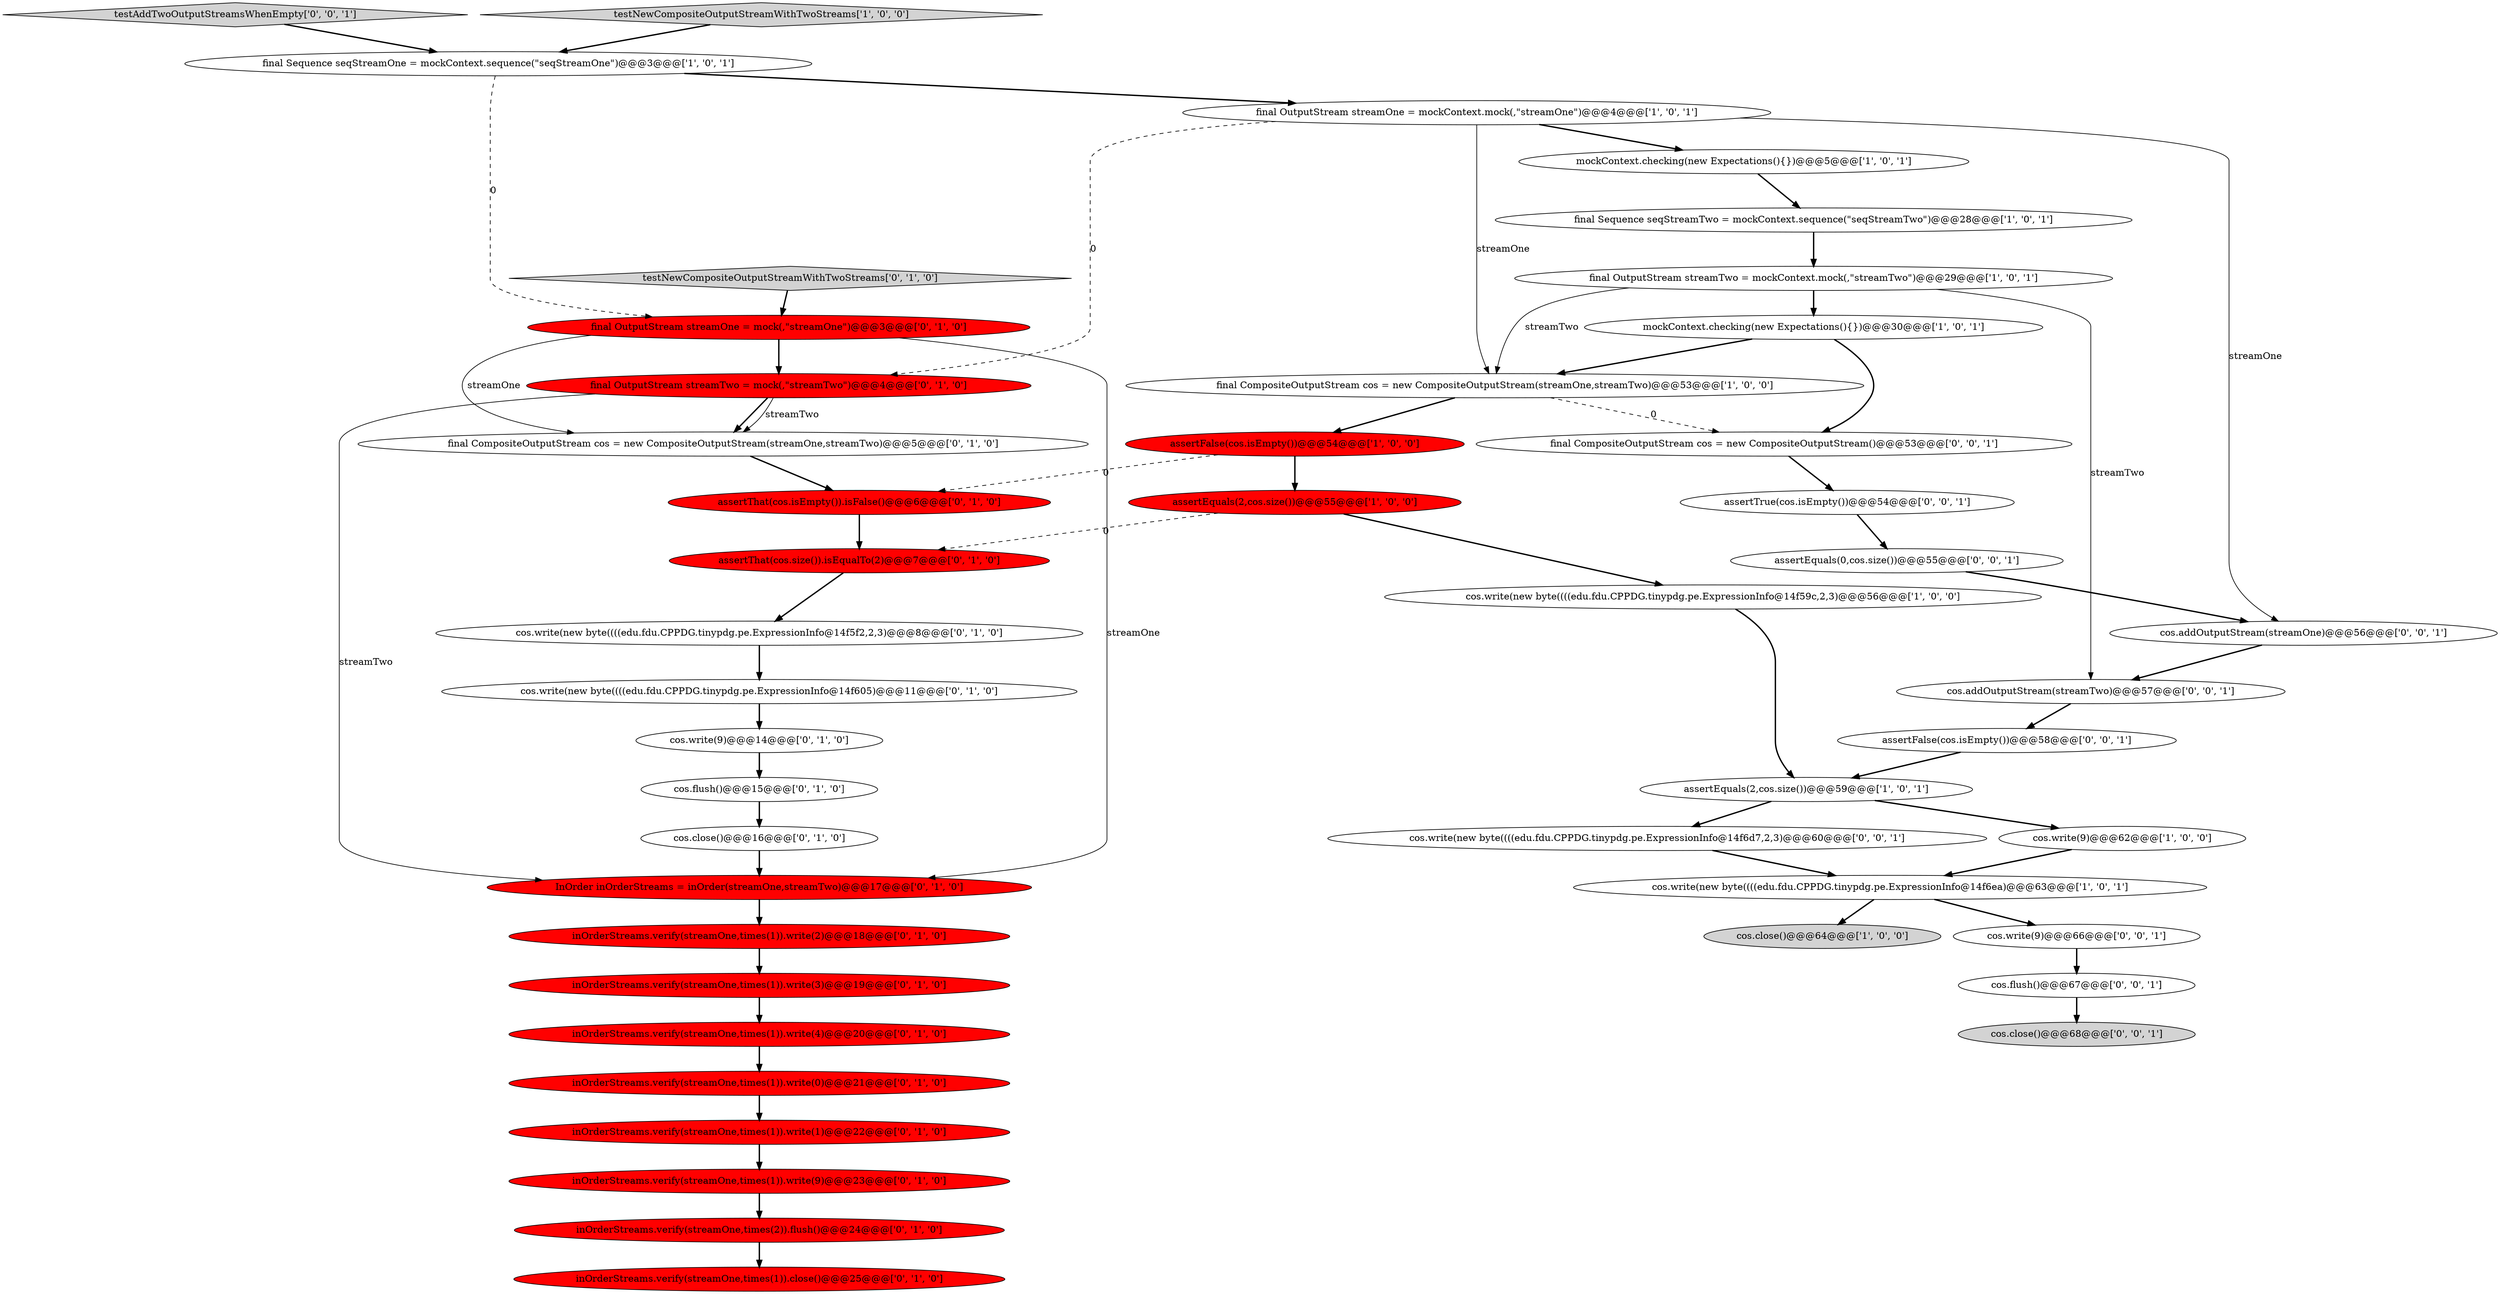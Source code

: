 digraph {
25 [style = filled, label = "inOrderStreams.verify(streamOne,times(1)).write(3)@@@19@@@['0', '1', '0']", fillcolor = red, shape = ellipse image = "AAA1AAABBB2BBB"];
13 [style = filled, label = "final Sequence seqStreamTwo = mockContext.sequence(\"seqStreamTwo\")@@@28@@@['1', '0', '1']", fillcolor = white, shape = ellipse image = "AAA0AAABBB1BBB"];
37 [style = filled, label = "final CompositeOutputStream cos = new CompositeOutputStream()@@@53@@@['0', '0', '1']", fillcolor = white, shape = ellipse image = "AAA0AAABBB3BBB"];
36 [style = filled, label = "cos.write(9)@@@66@@@['0', '0', '1']", fillcolor = white, shape = ellipse image = "AAA0AAABBB3BBB"];
2 [style = filled, label = "cos.write(new byte((((edu.fdu.CPPDG.tinypdg.pe.ExpressionInfo@14f6ea)@@@63@@@['1', '0', '1']", fillcolor = white, shape = ellipse image = "AAA0AAABBB1BBB"];
26 [style = filled, label = "inOrderStreams.verify(streamOne,times(1)).close()@@@25@@@['0', '1', '0']", fillcolor = red, shape = ellipse image = "AAA1AAABBB2BBB"];
21 [style = filled, label = "assertThat(cos.size()).isEqualTo(2)@@@7@@@['0', '1', '0']", fillcolor = red, shape = ellipse image = "AAA1AAABBB2BBB"];
10 [style = filled, label = "assertFalse(cos.isEmpty())@@@54@@@['1', '0', '0']", fillcolor = red, shape = ellipse image = "AAA1AAABBB1BBB"];
22 [style = filled, label = "inOrderStreams.verify(streamOne,times(1)).write(4)@@@20@@@['0', '1', '0']", fillcolor = red, shape = ellipse image = "AAA1AAABBB2BBB"];
30 [style = filled, label = "assertThat(cos.isEmpty()).isFalse()@@@6@@@['0', '1', '0']", fillcolor = red, shape = ellipse image = "AAA1AAABBB2BBB"];
35 [style = filled, label = "cos.addOutputStream(streamOne)@@@56@@@['0', '0', '1']", fillcolor = white, shape = ellipse image = "AAA0AAABBB3BBB"];
34 [style = filled, label = "final OutputStream streamTwo = mock(,\"streamTwo\")@@@4@@@['0', '1', '0']", fillcolor = red, shape = ellipse image = "AAA1AAABBB2BBB"];
8 [style = filled, label = "mockContext.checking(new Expectations(){})@@@5@@@['1', '0', '1']", fillcolor = white, shape = ellipse image = "AAA0AAABBB1BBB"];
6 [style = filled, label = "assertEquals(2,cos.size())@@@55@@@['1', '0', '0']", fillcolor = red, shape = ellipse image = "AAA1AAABBB1BBB"];
17 [style = filled, label = "final CompositeOutputStream cos = new CompositeOutputStream(streamOne,streamTwo)@@@5@@@['0', '1', '0']", fillcolor = white, shape = ellipse image = "AAA0AAABBB2BBB"];
27 [style = filled, label = "cos.flush()@@@15@@@['0', '1', '0']", fillcolor = white, shape = ellipse image = "AAA0AAABBB2BBB"];
7 [style = filled, label = "final OutputStream streamTwo = mockContext.mock(,\"streamTwo\")@@@29@@@['1', '0', '1']", fillcolor = white, shape = ellipse image = "AAA0AAABBB1BBB"];
33 [style = filled, label = "cos.close()@@@16@@@['0', '1', '0']", fillcolor = white, shape = ellipse image = "AAA0AAABBB2BBB"];
19 [style = filled, label = "cos.write(new byte((((edu.fdu.CPPDG.tinypdg.pe.ExpressionInfo@14f5f2,2,3)@@@8@@@['0', '1', '0']", fillcolor = white, shape = ellipse image = "AAA0AAABBB2BBB"];
14 [style = filled, label = "assertEquals(2,cos.size())@@@59@@@['1', '0', '1']", fillcolor = white, shape = ellipse image = "AAA0AAABBB1BBB"];
20 [style = filled, label = "testNewCompositeOutputStreamWithTwoStreams['0', '1', '0']", fillcolor = lightgray, shape = diamond image = "AAA0AAABBB2BBB"];
29 [style = filled, label = "InOrder inOrderStreams = inOrder(streamOne,streamTwo)@@@17@@@['0', '1', '0']", fillcolor = red, shape = ellipse image = "AAA1AAABBB2BBB"];
31 [style = filled, label = "cos.write(new byte((((edu.fdu.CPPDG.tinypdg.pe.ExpressionInfo@14f605)@@@11@@@['0', '1', '0']", fillcolor = white, shape = ellipse image = "AAA0AAABBB2BBB"];
43 [style = filled, label = "testAddTwoOutputStreamsWhenEmpty['0', '0', '1']", fillcolor = lightgray, shape = diamond image = "AAA0AAABBB3BBB"];
12 [style = filled, label = "testNewCompositeOutputStreamWithTwoStreams['1', '0', '0']", fillcolor = lightgray, shape = diamond image = "AAA0AAABBB1BBB"];
15 [style = filled, label = "inOrderStreams.verify(streamOne,times(1)).write(2)@@@18@@@['0', '1', '0']", fillcolor = red, shape = ellipse image = "AAA1AAABBB2BBB"];
3 [style = filled, label = "cos.close()@@@64@@@['1', '0', '0']", fillcolor = lightgray, shape = ellipse image = "AAA0AAABBB1BBB"];
38 [style = filled, label = "assertEquals(0,cos.size())@@@55@@@['0', '0', '1']", fillcolor = white, shape = ellipse image = "AAA0AAABBB3BBB"];
0 [style = filled, label = "final Sequence seqStreamOne = mockContext.sequence(\"seqStreamOne\")@@@3@@@['1', '0', '1']", fillcolor = white, shape = ellipse image = "AAA0AAABBB1BBB"];
41 [style = filled, label = "assertTrue(cos.isEmpty())@@@54@@@['0', '0', '1']", fillcolor = white, shape = ellipse image = "AAA0AAABBB3BBB"];
44 [style = filled, label = "cos.addOutputStream(streamTwo)@@@57@@@['0', '0', '1']", fillcolor = white, shape = ellipse image = "AAA0AAABBB3BBB"];
28 [style = filled, label = "final OutputStream streamOne = mock(,\"streamOne\")@@@3@@@['0', '1', '0']", fillcolor = red, shape = ellipse image = "AAA1AAABBB2BBB"];
9 [style = filled, label = "mockContext.checking(new Expectations(){})@@@30@@@['1', '0', '1']", fillcolor = white, shape = ellipse image = "AAA0AAABBB1BBB"];
16 [style = filled, label = "cos.write(9)@@@14@@@['0', '1', '0']", fillcolor = white, shape = ellipse image = "AAA0AAABBB2BBB"];
39 [style = filled, label = "cos.write(new byte((((edu.fdu.CPPDG.tinypdg.pe.ExpressionInfo@14f6d7,2,3)@@@60@@@['0', '0', '1']", fillcolor = white, shape = ellipse image = "AAA0AAABBB3BBB"];
40 [style = filled, label = "cos.flush()@@@67@@@['0', '0', '1']", fillcolor = white, shape = ellipse image = "AAA0AAABBB3BBB"];
42 [style = filled, label = "assertFalse(cos.isEmpty())@@@58@@@['0', '0', '1']", fillcolor = white, shape = ellipse image = "AAA0AAABBB3BBB"];
11 [style = filled, label = "cos.write(new byte((((edu.fdu.CPPDG.tinypdg.pe.ExpressionInfo@14f59c,2,3)@@@56@@@['1', '0', '0']", fillcolor = white, shape = ellipse image = "AAA0AAABBB1BBB"];
23 [style = filled, label = "inOrderStreams.verify(streamOne,times(1)).write(0)@@@21@@@['0', '1', '0']", fillcolor = red, shape = ellipse image = "AAA1AAABBB2BBB"];
32 [style = filled, label = "inOrderStreams.verify(streamOne,times(2)).flush()@@@24@@@['0', '1', '0']", fillcolor = red, shape = ellipse image = "AAA1AAABBB2BBB"];
4 [style = filled, label = "final CompositeOutputStream cos = new CompositeOutputStream(streamOne,streamTwo)@@@53@@@['1', '0', '0']", fillcolor = white, shape = ellipse image = "AAA0AAABBB1BBB"];
18 [style = filled, label = "inOrderStreams.verify(streamOne,times(1)).write(9)@@@23@@@['0', '1', '0']", fillcolor = red, shape = ellipse image = "AAA1AAABBB2BBB"];
1 [style = filled, label = "final OutputStream streamOne = mockContext.mock(,\"streamOne\")@@@4@@@['1', '0', '1']", fillcolor = white, shape = ellipse image = "AAA0AAABBB1BBB"];
45 [style = filled, label = "cos.close()@@@68@@@['0', '0', '1']", fillcolor = lightgray, shape = ellipse image = "AAA0AAABBB3BBB"];
5 [style = filled, label = "cos.write(9)@@@62@@@['1', '0', '0']", fillcolor = white, shape = ellipse image = "AAA0AAABBB1BBB"];
24 [style = filled, label = "inOrderStreams.verify(streamOne,times(1)).write(1)@@@22@@@['0', '1', '0']", fillcolor = red, shape = ellipse image = "AAA1AAABBB2BBB"];
4->10 [style = bold, label=""];
6->21 [style = dashed, label="0"];
29->15 [style = bold, label=""];
44->42 [style = bold, label=""];
36->40 [style = bold, label=""];
1->8 [style = bold, label=""];
16->27 [style = bold, label=""];
21->19 [style = bold, label=""];
28->34 [style = bold, label=""];
25->22 [style = bold, label=""];
11->14 [style = bold, label=""];
31->16 [style = bold, label=""];
19->31 [style = bold, label=""];
15->25 [style = bold, label=""];
35->44 [style = bold, label=""];
9->4 [style = bold, label=""];
2->3 [style = bold, label=""];
37->41 [style = bold, label=""];
20->28 [style = bold, label=""];
34->29 [style = solid, label="streamTwo"];
1->34 [style = dashed, label="0"];
17->30 [style = bold, label=""];
7->44 [style = solid, label="streamTwo"];
0->28 [style = dashed, label="0"];
12->0 [style = bold, label=""];
22->23 [style = bold, label=""];
10->6 [style = bold, label=""];
24->18 [style = bold, label=""];
32->26 [style = bold, label=""];
9->37 [style = bold, label=""];
42->14 [style = bold, label=""];
33->29 [style = bold, label=""];
7->9 [style = bold, label=""];
5->2 [style = bold, label=""];
30->21 [style = bold, label=""];
23->24 [style = bold, label=""];
10->30 [style = dashed, label="0"];
1->35 [style = solid, label="streamOne"];
28->17 [style = solid, label="streamOne"];
13->7 [style = bold, label=""];
0->1 [style = bold, label=""];
1->4 [style = solid, label="streamOne"];
6->11 [style = bold, label=""];
34->17 [style = bold, label=""];
39->2 [style = bold, label=""];
2->36 [style = bold, label=""];
18->32 [style = bold, label=""];
34->17 [style = solid, label="streamTwo"];
43->0 [style = bold, label=""];
41->38 [style = bold, label=""];
40->45 [style = bold, label=""];
27->33 [style = bold, label=""];
4->37 [style = dashed, label="0"];
7->4 [style = solid, label="streamTwo"];
38->35 [style = bold, label=""];
14->39 [style = bold, label=""];
28->29 [style = solid, label="streamOne"];
8->13 [style = bold, label=""];
14->5 [style = bold, label=""];
}
